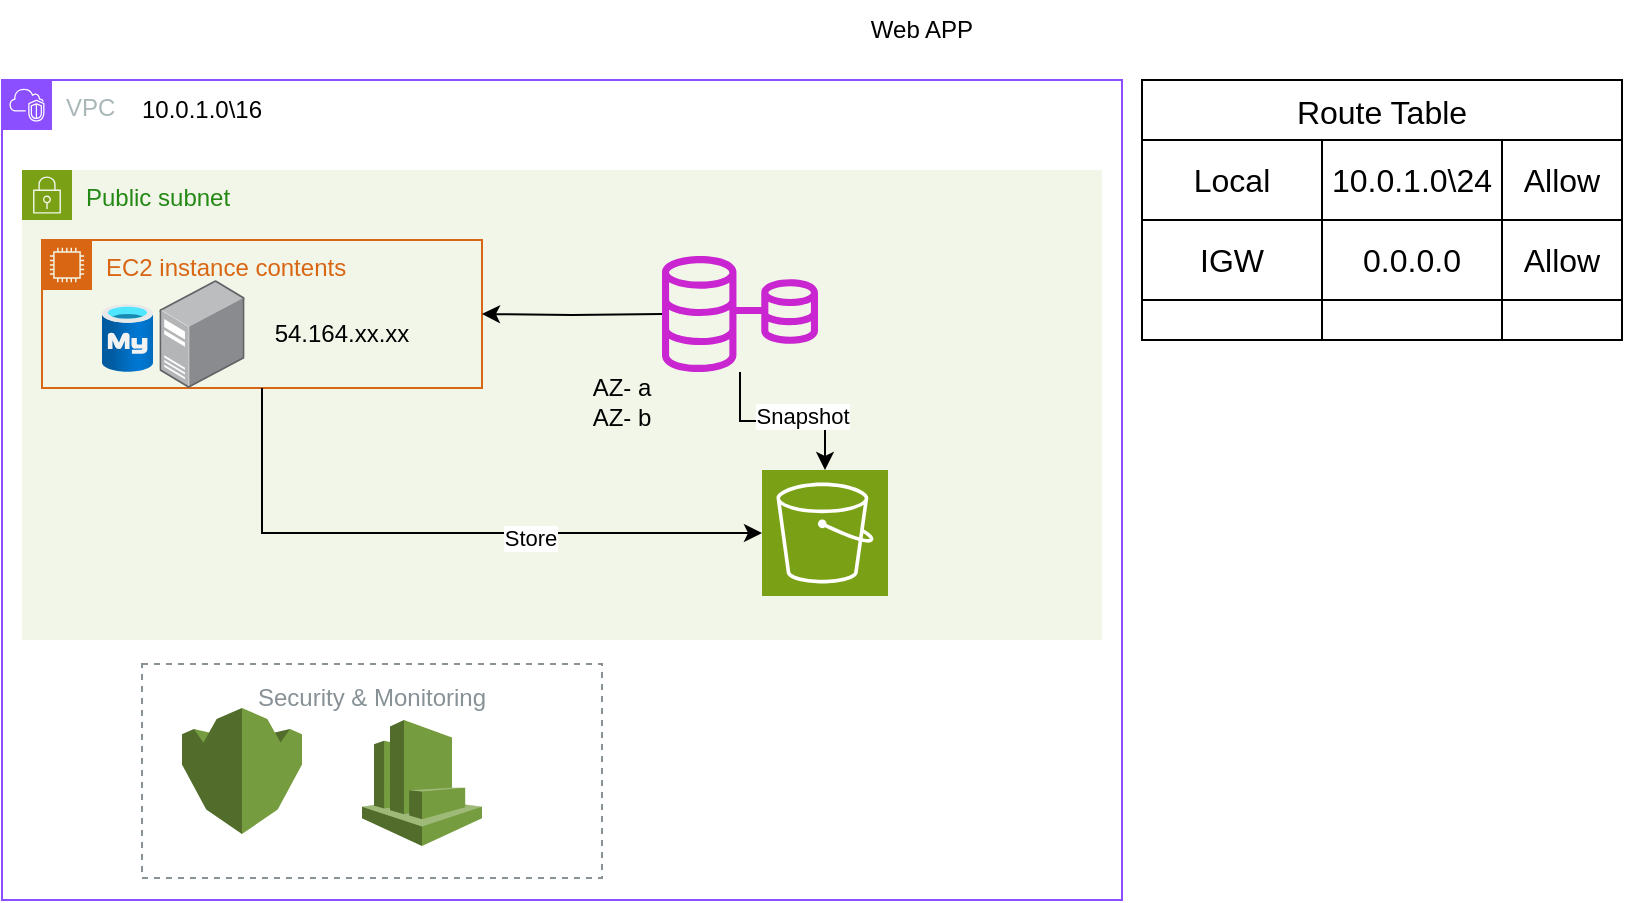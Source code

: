 <mxfile version="24.7.12">
  <diagram name="Page-1" id="TEJhsYfD6CIWGZti6Rf6">
    <mxGraphModel dx="794" dy="501" grid="1" gridSize="10" guides="1" tooltips="1" connect="1" arrows="1" fold="1" page="1" pageScale="1" pageWidth="1400" pageHeight="850" math="0" shadow="0">
      <root>
        <mxCell id="0" />
        <mxCell id="1" parent="0" />
        <mxCell id="0kKTtzGoqqXQiI4VGp0r-1" value="VPC" style="points=[[0,0],[0.25,0],[0.5,0],[0.75,0],[1,0],[1,0.25],[1,0.5],[1,0.75],[1,1],[0.75,1],[0.5,1],[0.25,1],[0,1],[0,0.75],[0,0.5],[0,0.25]];outlineConnect=0;gradientColor=none;html=1;whiteSpace=wrap;fontSize=12;fontStyle=0;container=1;pointerEvents=0;collapsible=0;recursiveResize=0;shape=mxgraph.aws4.group;grIcon=mxgraph.aws4.group_vpc2;strokeColor=#8C4FFF;fillColor=none;verticalAlign=top;align=left;spacingLeft=30;fontColor=#AAB7B8;dashed=0;" parent="1" vertex="1">
          <mxGeometry x="80" y="80" width="560" height="410" as="geometry" />
        </mxCell>
        <mxCell id="0kKTtzGoqqXQiI4VGp0r-2" value="Public subnet" style="points=[[0,0],[0.25,0],[0.5,0],[0.75,0],[1,0],[1,0.25],[1,0.5],[1,0.75],[1,1],[0.75,1],[0.5,1],[0.25,1],[0,1],[0,0.75],[0,0.5],[0,0.25]];outlineConnect=0;gradientColor=none;html=1;whiteSpace=wrap;fontSize=12;fontStyle=0;container=1;pointerEvents=0;collapsible=0;recursiveResize=0;shape=mxgraph.aws4.group;grIcon=mxgraph.aws4.group_security_group;grStroke=0;strokeColor=#7AA116;fillColor=#F2F6E8;verticalAlign=top;align=left;spacingLeft=30;fontColor=#248814;dashed=0;" parent="0kKTtzGoqqXQiI4VGp0r-1" vertex="1">
          <mxGeometry x="10" y="45" width="540" height="235" as="geometry" />
        </mxCell>
        <mxCell id="wXgxlKBMJwYm-dyEI8u4-3" value="EC2 instance contents" style="points=[[0,0],[0.25,0],[0.5,0],[0.75,0],[1,0],[1,0.25],[1,0.5],[1,0.75],[1,1],[0.75,1],[0.5,1],[0.25,1],[0,1],[0,0.75],[0,0.5],[0,0.25]];outlineConnect=0;gradientColor=none;html=1;whiteSpace=wrap;fontSize=12;fontStyle=0;container=1;pointerEvents=0;collapsible=0;recursiveResize=0;shape=mxgraph.aws4.group;grIcon=mxgraph.aws4.group_ec2_instance_contents;strokeColor=#D86613;fillColor=none;verticalAlign=top;align=left;spacingLeft=30;fontColor=#D86613;dashed=0;" vertex="1" parent="0kKTtzGoqqXQiI4VGp0r-2">
          <mxGeometry x="10" y="35" width="220" height="74" as="geometry" />
        </mxCell>
        <mxCell id="wXgxlKBMJwYm-dyEI8u4-4" value="" style="image;points=[];aspect=fixed;html=1;align=center;shadow=0;dashed=0;image=img/lib/allied_telesis/computer_and_terminals/Server_Desktop.svg;" vertex="1" parent="wXgxlKBMJwYm-dyEI8u4-3">
          <mxGeometry x="58.7" y="20" width="42.6" height="54" as="geometry" />
        </mxCell>
        <mxCell id="wXgxlKBMJwYm-dyEI8u4-5" value="54.164.xx.xx" style="text;html=1;align=center;verticalAlign=middle;whiteSpace=wrap;rounded=0;" vertex="1" parent="wXgxlKBMJwYm-dyEI8u4-3">
          <mxGeometry x="120.0" y="32" width="60" height="30" as="geometry" />
        </mxCell>
        <mxCell id="wXgxlKBMJwYm-dyEI8u4-9" value="" style="image;aspect=fixed;html=1;points=[];align=center;fontSize=12;image=img/lib/azure2/databases/Azure_Database_MySQL_Server.svg;" vertex="1" parent="wXgxlKBMJwYm-dyEI8u4-3">
          <mxGeometry x="30" y="32" width="25.5" height="34" as="geometry" />
        </mxCell>
        <mxCell id="wXgxlKBMJwYm-dyEI8u4-6" style="edgeStyle=orthogonalEdgeStyle;rounded=0;orthogonalLoop=1;jettySize=auto;html=1;" edge="1" parent="0kKTtzGoqqXQiI4VGp0r-2" target="wXgxlKBMJwYm-dyEI8u4-3">
          <mxGeometry relative="1" as="geometry">
            <mxPoint x="320" y="72" as="sourcePoint" />
          </mxGeometry>
        </mxCell>
        <mxCell id="wXgxlKBMJwYm-dyEI8u4-7" value="" style="sketch=0;outlineConnect=0;fontColor=#232F3E;gradientColor=none;fillColor=#C925D1;strokeColor=none;dashed=0;verticalLabelPosition=bottom;verticalAlign=top;align=center;html=1;fontSize=12;fontStyle=0;aspect=fixed;pointerEvents=1;shape=mxgraph.aws4.rds_multi_az;" vertex="1" parent="0kKTtzGoqqXQiI4VGp0r-2">
          <mxGeometry x="320" y="43" width="78" height="58" as="geometry" />
        </mxCell>
        <mxCell id="wXgxlKBMJwYm-dyEI8u4-8" value="AZ- a&lt;div&gt;AZ- b&lt;/div&gt;" style="text;html=1;align=center;verticalAlign=middle;whiteSpace=wrap;rounded=0;" vertex="1" parent="0kKTtzGoqqXQiI4VGp0r-2">
          <mxGeometry x="270" y="101" width="60" height="30" as="geometry" />
        </mxCell>
        <mxCell id="0kKTtzGoqqXQiI4VGp0r-7" value="" style="sketch=0;points=[[0,0,0],[0.25,0,0],[0.5,0,0],[0.75,0,0],[1,0,0],[0,1,0],[0.25,1,0],[0.5,1,0],[0.75,1,0],[1,1,0],[0,0.25,0],[0,0.5,0],[0,0.75,0],[1,0.25,0],[1,0.5,0],[1,0.75,0]];outlineConnect=0;fontColor=#232F3E;fillColor=#7AA116;strokeColor=#ffffff;dashed=0;verticalLabelPosition=bottom;verticalAlign=top;align=center;html=1;fontSize=12;fontStyle=0;aspect=fixed;shape=mxgraph.aws4.resourceIcon;resIcon=mxgraph.aws4.s3;" parent="0kKTtzGoqqXQiI4VGp0r-2" vertex="1">
          <mxGeometry x="370" y="150" width="63" height="63" as="geometry" />
        </mxCell>
        <mxCell id="wXgxlKBMJwYm-dyEI8u4-10" style="edgeStyle=orthogonalEdgeStyle;rounded=0;orthogonalLoop=1;jettySize=auto;html=1;exitX=0.5;exitY=1;exitDx=0;exitDy=0;entryX=0;entryY=0.5;entryDx=0;entryDy=0;entryPerimeter=0;" edge="1" parent="0kKTtzGoqqXQiI4VGp0r-2" source="wXgxlKBMJwYm-dyEI8u4-3" target="0kKTtzGoqqXQiI4VGp0r-7">
          <mxGeometry relative="1" as="geometry" />
        </mxCell>
        <mxCell id="wXgxlKBMJwYm-dyEI8u4-11" value="Store" style="edgeLabel;html=1;align=center;verticalAlign=middle;resizable=0;points=[];" vertex="1" connectable="0" parent="wXgxlKBMJwYm-dyEI8u4-10">
          <mxGeometry x="0.277" y="-1" relative="1" as="geometry">
            <mxPoint y="1" as="offset" />
          </mxGeometry>
        </mxCell>
        <mxCell id="wXgxlKBMJwYm-dyEI8u4-12" style="edgeStyle=orthogonalEdgeStyle;rounded=0;orthogonalLoop=1;jettySize=auto;html=1;entryX=0.5;entryY=0;entryDx=0;entryDy=0;entryPerimeter=0;" edge="1" parent="0kKTtzGoqqXQiI4VGp0r-2" source="wXgxlKBMJwYm-dyEI8u4-7" target="0kKTtzGoqqXQiI4VGp0r-7">
          <mxGeometry relative="1" as="geometry" />
        </mxCell>
        <mxCell id="wXgxlKBMJwYm-dyEI8u4-13" value="Snapshot" style="edgeLabel;html=1;align=center;verticalAlign=middle;resizable=0;points=[];" vertex="1" connectable="0" parent="wXgxlKBMJwYm-dyEI8u4-12">
          <mxGeometry x="0.199" y="4" relative="1" as="geometry">
            <mxPoint y="1" as="offset" />
          </mxGeometry>
        </mxCell>
        <mxCell id="0kKTtzGoqqXQiI4VGp0r-9" value="10.0.1.0\16" style="text;html=1;align=center;verticalAlign=middle;whiteSpace=wrap;rounded=0;" parent="0kKTtzGoqqXQiI4VGp0r-1" vertex="1">
          <mxGeometry x="70" width="60" height="30" as="geometry" />
        </mxCell>
        <mxCell id="wXgxlKBMJwYm-dyEI8u4-2" value="" style="outlineConnect=0;dashed=0;verticalLabelPosition=bottom;verticalAlign=top;align=center;html=1;shape=mxgraph.aws3.kms;fillColor=#759C3E;gradientColor=none;" vertex="1" parent="0kKTtzGoqqXQiI4VGp0r-1">
          <mxGeometry x="90" y="314" width="60" height="63" as="geometry" />
        </mxCell>
        <mxCell id="wXgxlKBMJwYm-dyEI8u4-14" value="Security &amp;amp; Monitoring" style="outlineConnect=0;gradientColor=none;html=1;whiteSpace=wrap;fontSize=12;fontStyle=0;strokeColor=#879196;fillColor=none;verticalAlign=top;align=center;fontColor=#879196;dashed=1;spacingTop=3;" vertex="1" parent="0kKTtzGoqqXQiI4VGp0r-1">
          <mxGeometry x="70" y="292" width="230" height="107" as="geometry" />
        </mxCell>
        <mxCell id="wXgxlKBMJwYm-dyEI8u4-15" value="" style="outlineConnect=0;dashed=0;verticalLabelPosition=bottom;verticalAlign=top;align=center;html=1;shape=mxgraph.aws3.cloudwatch;fillColor=#759C3E;gradientColor=none;" vertex="1" parent="0kKTtzGoqqXQiI4VGp0r-1">
          <mxGeometry x="180" y="320" width="60" height="63" as="geometry" />
        </mxCell>
        <mxCell id="wXgxlKBMJwYm-dyEI8u4-1" value="Web APP" style="text;html=1;align=center;verticalAlign=middle;whiteSpace=wrap;rounded=0;" vertex="1" parent="1">
          <mxGeometry x="310" y="40" width="460" height="30" as="geometry" />
        </mxCell>
        <mxCell id="wXgxlKBMJwYm-dyEI8u4-16" value="Route Table" style="shape=table;startSize=30;container=1;collapsible=0;childLayout=tableLayout;strokeColor=default;fontSize=16;" vertex="1" parent="1">
          <mxGeometry x="650" y="80" width="240" height="130" as="geometry" />
        </mxCell>
        <mxCell id="wXgxlKBMJwYm-dyEI8u4-17" value="" style="shape=tableRow;horizontal=0;startSize=0;swimlaneHead=0;swimlaneBody=0;strokeColor=inherit;top=0;left=0;bottom=0;right=0;collapsible=0;dropTarget=0;fillColor=none;points=[[0,0.5],[1,0.5]];portConstraint=eastwest;fontSize=16;" vertex="1" parent="wXgxlKBMJwYm-dyEI8u4-16">
          <mxGeometry y="30" width="240" height="40" as="geometry" />
        </mxCell>
        <mxCell id="wXgxlKBMJwYm-dyEI8u4-18" value="Local" style="shape=partialRectangle;html=1;whiteSpace=wrap;connectable=0;strokeColor=inherit;overflow=hidden;fillColor=none;top=0;left=0;bottom=0;right=0;pointerEvents=1;fontSize=16;" vertex="1" parent="wXgxlKBMJwYm-dyEI8u4-17">
          <mxGeometry width="90" height="40" as="geometry">
            <mxRectangle width="90" height="40" as="alternateBounds" />
          </mxGeometry>
        </mxCell>
        <mxCell id="wXgxlKBMJwYm-dyEI8u4-19" value="10.0.1.0\24" style="shape=partialRectangle;html=1;whiteSpace=wrap;connectable=0;strokeColor=inherit;overflow=hidden;fillColor=none;top=0;left=0;bottom=0;right=0;pointerEvents=1;fontSize=16;" vertex="1" parent="wXgxlKBMJwYm-dyEI8u4-17">
          <mxGeometry x="90" width="90" height="40" as="geometry">
            <mxRectangle width="90" height="40" as="alternateBounds" />
          </mxGeometry>
        </mxCell>
        <mxCell id="wXgxlKBMJwYm-dyEI8u4-20" value="Allow" style="shape=partialRectangle;html=1;whiteSpace=wrap;connectable=0;strokeColor=inherit;overflow=hidden;fillColor=none;top=0;left=0;bottom=0;right=0;pointerEvents=1;fontSize=16;" vertex="1" parent="wXgxlKBMJwYm-dyEI8u4-17">
          <mxGeometry x="180" width="60" height="40" as="geometry">
            <mxRectangle width="60" height="40" as="alternateBounds" />
          </mxGeometry>
        </mxCell>
        <mxCell id="wXgxlKBMJwYm-dyEI8u4-21" value="" style="shape=tableRow;horizontal=0;startSize=0;swimlaneHead=0;swimlaneBody=0;strokeColor=inherit;top=0;left=0;bottom=0;right=0;collapsible=0;dropTarget=0;fillColor=none;points=[[0,0.5],[1,0.5]];portConstraint=eastwest;fontSize=16;" vertex="1" parent="wXgxlKBMJwYm-dyEI8u4-16">
          <mxGeometry y="70" width="240" height="40" as="geometry" />
        </mxCell>
        <mxCell id="wXgxlKBMJwYm-dyEI8u4-22" value="IGW" style="shape=partialRectangle;html=1;whiteSpace=wrap;connectable=0;strokeColor=inherit;overflow=hidden;fillColor=none;top=0;left=0;bottom=0;right=0;pointerEvents=1;fontSize=16;" vertex="1" parent="wXgxlKBMJwYm-dyEI8u4-21">
          <mxGeometry width="90" height="40" as="geometry">
            <mxRectangle width="90" height="40" as="alternateBounds" />
          </mxGeometry>
        </mxCell>
        <mxCell id="wXgxlKBMJwYm-dyEI8u4-23" value="0.0.0.0" style="shape=partialRectangle;html=1;whiteSpace=wrap;connectable=0;strokeColor=inherit;overflow=hidden;fillColor=none;top=0;left=0;bottom=0;right=0;pointerEvents=1;fontSize=16;" vertex="1" parent="wXgxlKBMJwYm-dyEI8u4-21">
          <mxGeometry x="90" width="90" height="40" as="geometry">
            <mxRectangle width="90" height="40" as="alternateBounds" />
          </mxGeometry>
        </mxCell>
        <mxCell id="wXgxlKBMJwYm-dyEI8u4-24" value="Allow" style="shape=partialRectangle;html=1;whiteSpace=wrap;connectable=0;strokeColor=inherit;overflow=hidden;fillColor=none;top=0;left=0;bottom=0;right=0;pointerEvents=1;fontSize=16;" vertex="1" parent="wXgxlKBMJwYm-dyEI8u4-21">
          <mxGeometry x="180" width="60" height="40" as="geometry">
            <mxRectangle width="60" height="40" as="alternateBounds" />
          </mxGeometry>
        </mxCell>
        <mxCell id="wXgxlKBMJwYm-dyEI8u4-25" value="" style="shape=tableRow;horizontal=0;startSize=0;swimlaneHead=0;swimlaneBody=0;strokeColor=inherit;top=0;left=0;bottom=0;right=0;collapsible=0;dropTarget=0;fillColor=none;points=[[0,0.5],[1,0.5]];portConstraint=eastwest;fontSize=16;" vertex="1" parent="wXgxlKBMJwYm-dyEI8u4-16">
          <mxGeometry y="110" width="240" height="20" as="geometry" />
        </mxCell>
        <mxCell id="wXgxlKBMJwYm-dyEI8u4-26" value="" style="shape=partialRectangle;html=1;whiteSpace=wrap;connectable=0;strokeColor=inherit;overflow=hidden;fillColor=none;top=0;left=0;bottom=0;right=0;pointerEvents=1;fontSize=16;" vertex="1" parent="wXgxlKBMJwYm-dyEI8u4-25">
          <mxGeometry width="90" height="20" as="geometry">
            <mxRectangle width="90" height="20" as="alternateBounds" />
          </mxGeometry>
        </mxCell>
        <mxCell id="wXgxlKBMJwYm-dyEI8u4-27" value="" style="shape=partialRectangle;html=1;whiteSpace=wrap;connectable=0;strokeColor=inherit;overflow=hidden;fillColor=none;top=0;left=0;bottom=0;right=0;pointerEvents=1;fontSize=16;" vertex="1" parent="wXgxlKBMJwYm-dyEI8u4-25">
          <mxGeometry x="90" width="90" height="20" as="geometry">
            <mxRectangle width="90" height="20" as="alternateBounds" />
          </mxGeometry>
        </mxCell>
        <mxCell id="wXgxlKBMJwYm-dyEI8u4-28" value="" style="shape=partialRectangle;html=1;whiteSpace=wrap;connectable=0;strokeColor=inherit;overflow=hidden;fillColor=none;top=0;left=0;bottom=0;right=0;pointerEvents=1;fontSize=16;" vertex="1" parent="wXgxlKBMJwYm-dyEI8u4-25">
          <mxGeometry x="180" width="60" height="20" as="geometry">
            <mxRectangle width="60" height="20" as="alternateBounds" />
          </mxGeometry>
        </mxCell>
      </root>
    </mxGraphModel>
  </diagram>
</mxfile>
